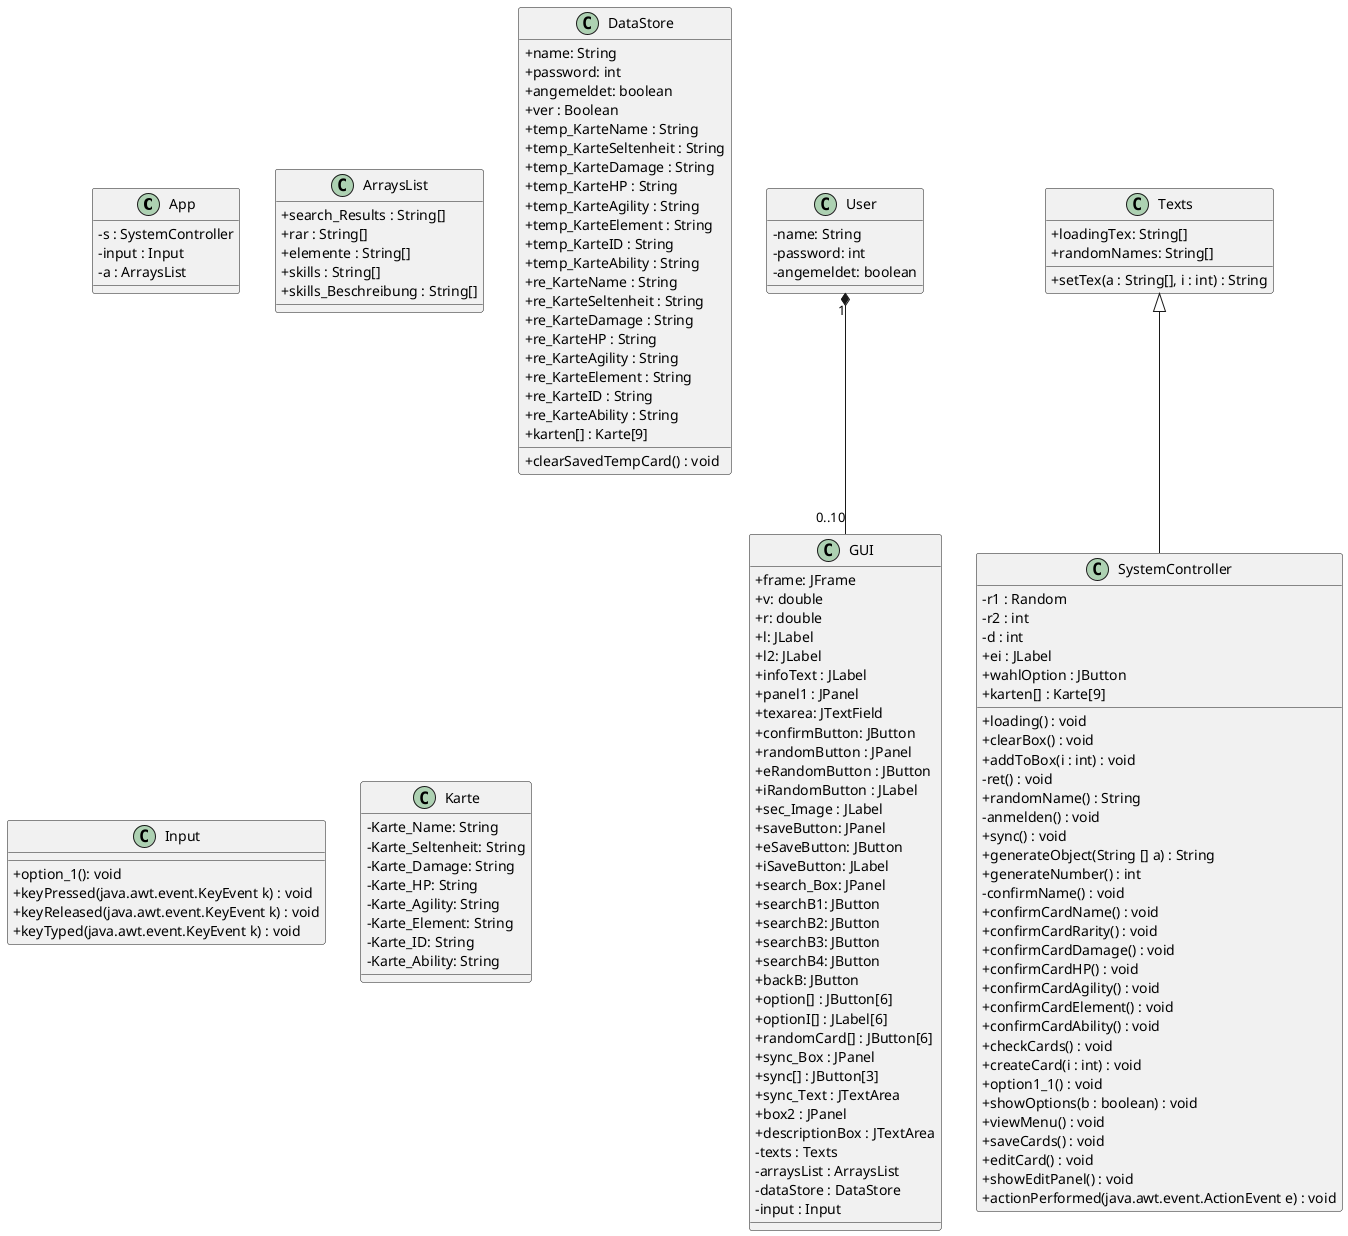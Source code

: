 @startuml
skinparam classAttributeIconSize 0

class App{
 -s : SystemController
 -input : Input
 -a : ArraysList
}



class ArraysList{
+search_Results : String[]
+rar : String[]
+elemente : String[]
+skills : String[]
+skills_Beschreibung : String[]

 }
 
 class DataStore{
 +name: String
 +password: int
 +angemeldet: boolean
 +ver : Boolean
 +temp_KarteName : String
 +temp_KarteSeltenheit : String
 +temp_KarteDamage : String
 +temp_KarteHP : String
 +temp_KarteAgility : String
 +temp_KarteElement : String
 +temp_KarteID : String
 +temp_KarteAbility : String    
 +re_KarteName : String
 +re_KarteSeltenheit : String
 +re_KarteDamage : String
 +re_KarteHP : String
 +re_KarteAgility : String
 +re_KarteElement : String
 +re_KarteID : String
 +re_KarteAbility : String
 +karten[] : Karte[9]
 +clearSavedTempCard() : void
}





class GUI{
 +frame: JFrame
 +v: double
 +r: double
 +l: JLabel
 +l2: JLabel
 +infoText : JLabel
 +panel1 : JPanel
 +texarea: JTextField
 +confirmButton: JButton
 +randomButton : JPanel
 +eRandomButton : JButton
 +iRandomButton : JLabel
 +sec_Image : JLabel
 +saveButton: JPanel
 +eSaveButton: JButton
 +iSaveButton: JLabel
 +search_Box: JPanel
 +searchB1: JButton
 +searchB2: JButton
 +searchB3: JButton
 +searchB4: JButton
 +backB: JButton
 +option[] : JButton[6]
 +optionI[] : JLabel[6]
 +randomCard[] : JButton[6]
 +sync_Box : JPanel
 +sync[] : JButton[3]
 +sync_Text : JTextArea
 +box2 : JPanel
 +descriptionBox : JTextArea
 -texts : Texts
 -arraysList : ArraysList
 -dataStore : DataStore
 -input : Input

}


class Input{
 +option_1(): void
 +keyPressed(java.awt.event.KeyEvent k) : void
 +keyReleased(java.awt.event.KeyEvent k) : void
 +keyTyped(java.awt.event.KeyEvent k) : void
}

class Karte{
 -Karte_Name: String
 -Karte_Seltenheit: String
 -Karte_Damage: String
 -Karte_HP: String
 -Karte_Agility: String
 -Karte_Element: String
 -Karte_ID: String
 -Karte_Ability: String

}

class SystemController{
-r1 : Random
-r2 : int
-d : int
+ei : JLabel
+wahlOption : JButton
 +karten[] : Karte[9]
 +loading() : void
 +clearBox() : void
 +addToBox(i : int) : void
 -ret() : void
 +randomName() : String
 -anmelden() : void
 +sync() : void
 +generateObject(String [] a) : String
 +generateNumber() : int
 -confirmName() : void
 +confirmCardName() : void
 +confirmCardRarity() : void
 +confirmCardDamage() : void
 +confirmCardHP() : void
 +confirmCardAgility() : void
 +confirmCardElement() : void
 +confirmCardAbility() : void
 +checkCards() : void
 +createCard(i : int) : void
 +option1_1() : void
 +showOptions(b : boolean) : void
 +viewMenu() : void
 +saveCards() : void
 +editCard() : void
 +showEditPanel() : void
 +actionPerformed(java.awt.event.ActionEvent e) : void
}


class Texts{
+loadingTex: String[]
+randomNames: String[]
+setTex(a : String[], i : int) : String
}

class User{
 -name: String
 -password: int
 -angemeldet: boolean
}

User "1" *-- "0..10" GUI
Texts <|-- SystemController

@enduml
